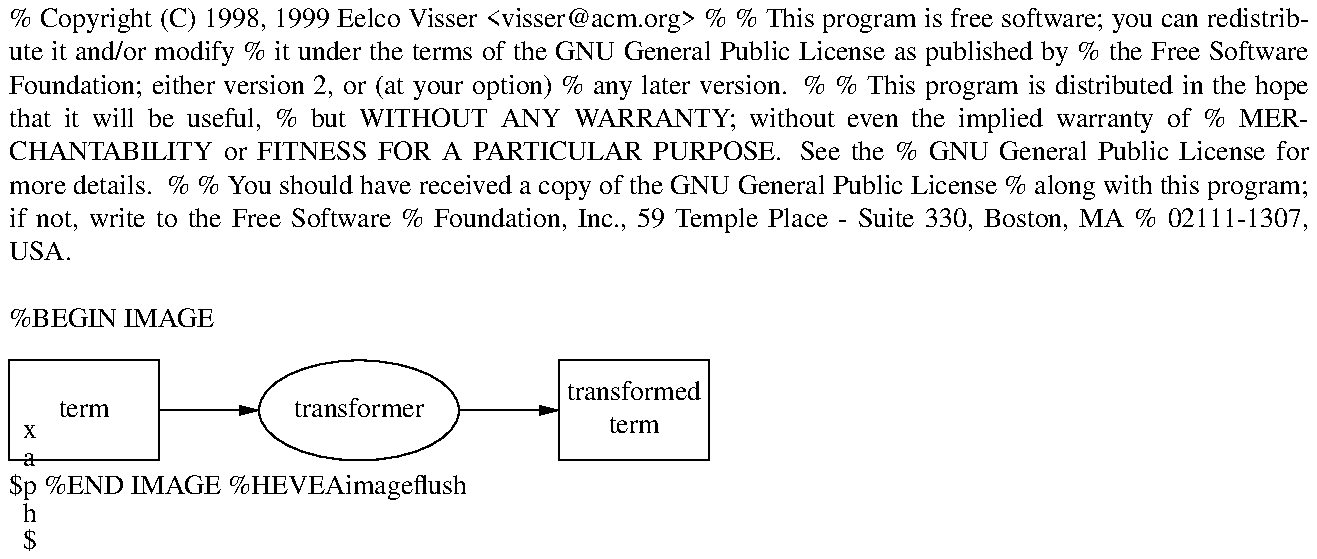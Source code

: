 
% Copyright (C) 1998, 1999 Eelco Visser <visser@acm.org>
% 
% This program is free software; you can redistribute it and/or modify
% it under the terms of the GNU General Public License as published by
% the Free Software Foundation; either version 2, or (at your option)
% any later version.
% 
% This program is distributed in the hope that it will be useful,
% but WITHOUT ANY WARRANTY; without even the implied warranty of
% MERCHANTABILITY or FITNESS FOR A PARTICULAR PURPOSE.  See the
% GNU General Public License for more details.
% 
% You should have received a copy of the GNU General Public License
% along with this program; if not, write to the Free Software
% Foundation, Inc., 59 Temple Place - Suite 330, Boston, MA
% 02111-1307, USA.

%BEGIN IMAGE
.PS

	box "term"
	arrow
	ellipse wid 1 "transformer"
	arrow
	box "transformed" "term"
.PE
$\box\graph$
%END IMAGE
%HEVEA\imageflush